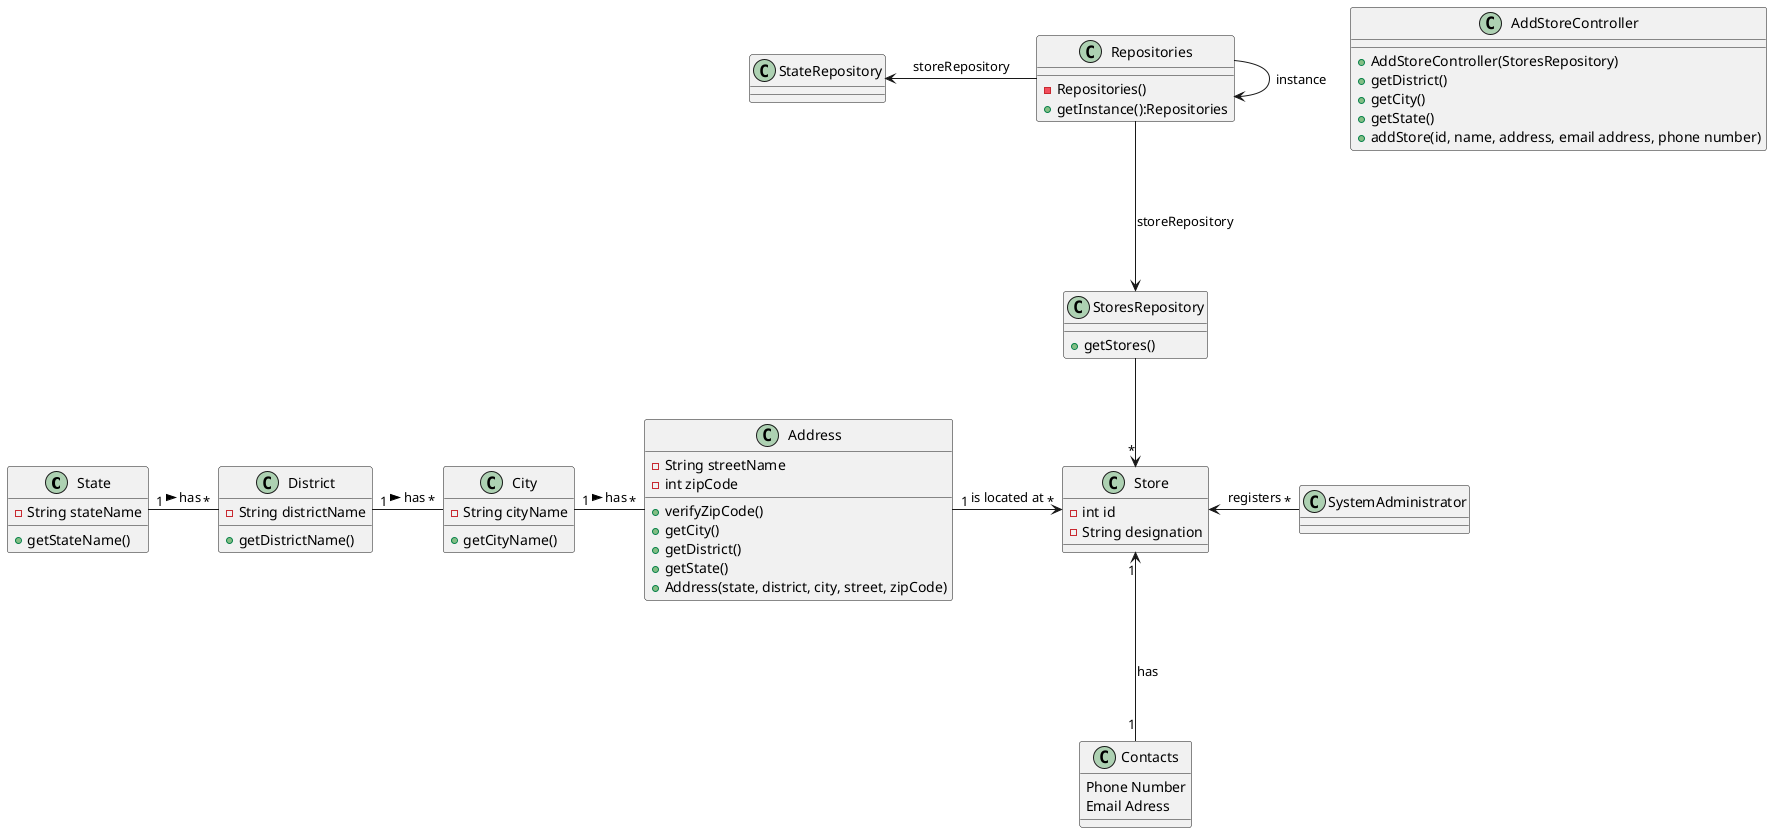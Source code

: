 @startuml
'https://plantuml.com/class-diagram

class State {
 - String stateName

    +getStateName()
}

class District {
- String districtName

    +getDistrictName()
}

class City {
- String cityName

    +getCityName()
}

class Address {
 -String streetName
    -int zipCode

    +verifyZipCode()
    +getCity()
    +getDistrict()
    +getState()
    +Address(state, district, city, street, zipCode)
}

class Contacts {
    Phone Number
    Email Adress
}

class SystemAdministrator {
}

class StoresRepository {
    +getStores()

}

class Repositories {
    -Repositories()
    +getInstance():Repositories
}

class Store {
    -int id
    -String designation
}

class AddStoreController{
    +AddStoreController(StoresRepository)
    +getDistrict()
    +getCity()
    +getState()
    +addStore(id, name, address, email address, phone number)
}

Repositories -> Repositories:instance
Repositories ---> StoresRepository: storeRepository
StoresRepository --> "*" Store
Store <- "*" SystemAdministrator : registers
Address "1" -> "*"  Store : is located at
City "1" -right- "*" Address:has >
District "1" -right- "*" City : has >
State "1" -right- "*" District : has >
Contacts "1" -up--> "1" Store: has
Repositories -left--> StateRepository: storeRepository
StateRepository -left[hidden].> StateRepository

@enduml